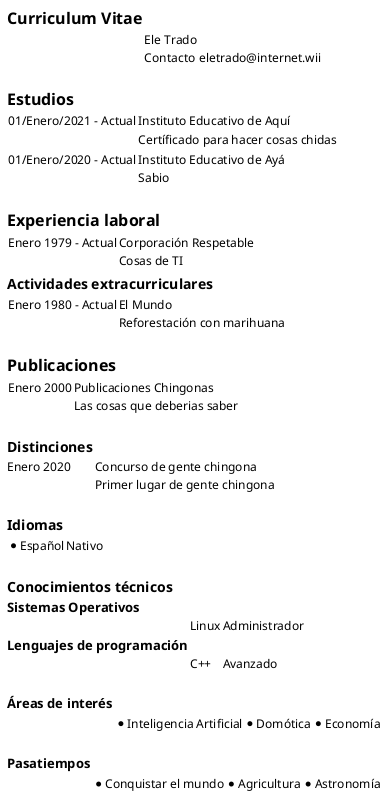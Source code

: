 @startsalt
  {
    {
      =Curriculum Vitae
      .| Ele Trado | .
      .|Contacto | eletrado@internet.wii
    }
    .
    {
      =Estudios|.
      {
        01/Enero/2021 - Actual | Instituto Educativo de Aquí
        .| Certíficado para hacer cosas chidas
      }
      {
        01/Enero/2020 - Actual | Instituto Educativo de Ayá
        .| Sabio
      }
    }
    .
    {
      =Experiencia laboral | .
      {
        Enero 1979 - Actual | Corporación Respetable
        .|  Cosas de TI
      }
    }
    {
      ==Actividades extracurriculares | .
      {
        Enero 1980 - Actual | El Mundo
        .|  Reforestación con marihuana
      }
    }
    .
    {
      =Publicaciones | .
      {
        Enero 2000 | Publicaciones Chingonas
        .|  Las cosas que deberias saber
      }
    }
    .
    {
      ==Distinciones
      Enero 2020 | Concurso de gente chingona
      .|  Primer lugar de gente chingona
    }
    .
    {
      ==Idiomas
      { * Español | Nativo }
    }
    .
    {
      ==Conocimientos técnicos
      ===Sistemas Operativos
      .| Linux | Administrador
      ===Lenguajes de programación
      .| C++ | Avanzado
    }
    .
    {
      ===Áreas de interés
      .|{ * Inteligencia Artificial | * Domótica | * Economía }
    }
    .
    {
      ===Pasatiempos
      .|{ * Conquistar el mundo | * Agricultura | * Astronomía }
    }
  }
@endsalt
